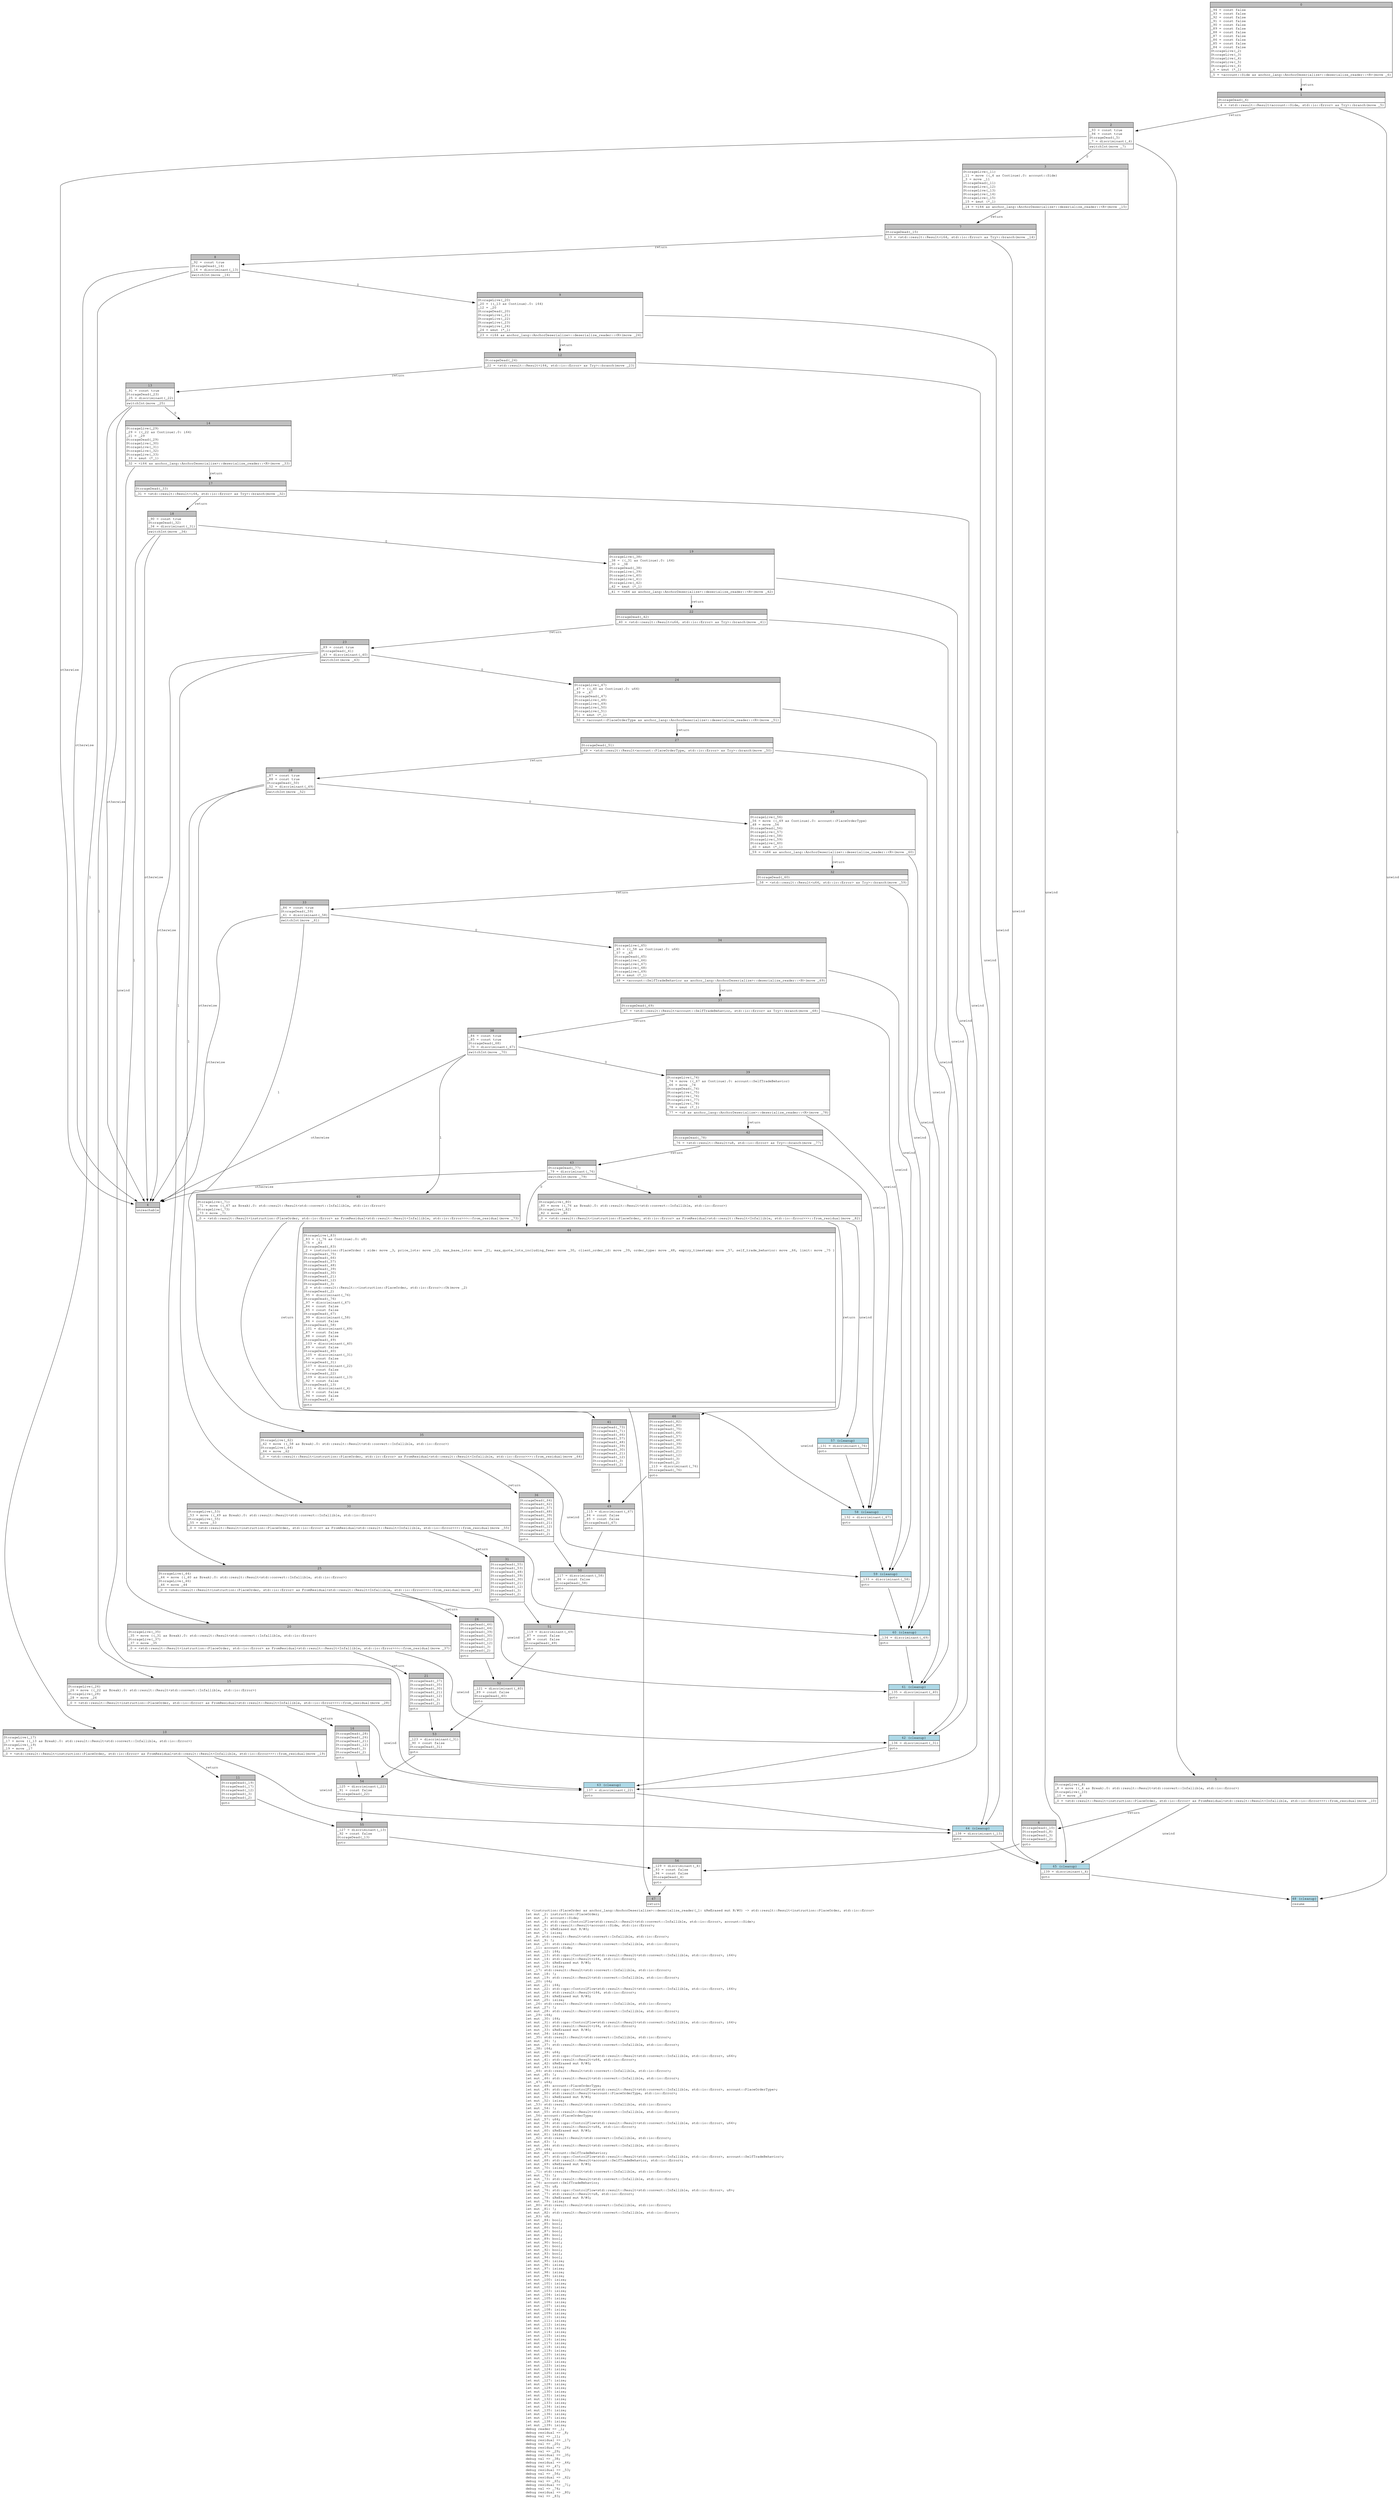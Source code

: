 digraph Mir_0_1311 {
    graph [fontname="Courier, monospace"];
    node [fontname="Courier, monospace"];
    edge [fontname="Courier, monospace"];
    label=<fn &lt;instruction::PlaceOrder as anchor_lang::AnchorDeserialize&gt;::deserialize_reader(_1: &amp;ReErased mut R/#0) -&gt; std::result::Result&lt;instruction::PlaceOrder, std::io::Error&gt;<br align="left"/>let mut _2: instruction::PlaceOrder;<br align="left"/>let mut _3: account::Side;<br align="left"/>let mut _4: std::ops::ControlFlow&lt;std::result::Result&lt;std::convert::Infallible, std::io::Error&gt;, account::Side&gt;;<br align="left"/>let mut _5: std::result::Result&lt;account::Side, std::io::Error&gt;;<br align="left"/>let mut _6: &amp;ReErased mut R/#0;<br align="left"/>let mut _7: isize;<br align="left"/>let _8: std::result::Result&lt;std::convert::Infallible, std::io::Error&gt;;<br align="left"/>let mut _9: !;<br align="left"/>let mut _10: std::result::Result&lt;std::convert::Infallible, std::io::Error&gt;;<br align="left"/>let _11: account::Side;<br align="left"/>let mut _12: i64;<br align="left"/>let mut _13: std::ops::ControlFlow&lt;std::result::Result&lt;std::convert::Infallible, std::io::Error&gt;, i64&gt;;<br align="left"/>let mut _14: std::result::Result&lt;i64, std::io::Error&gt;;<br align="left"/>let mut _15: &amp;ReErased mut R/#0;<br align="left"/>let mut _16: isize;<br align="left"/>let _17: std::result::Result&lt;std::convert::Infallible, std::io::Error&gt;;<br align="left"/>let mut _18: !;<br align="left"/>let mut _19: std::result::Result&lt;std::convert::Infallible, std::io::Error&gt;;<br align="left"/>let _20: i64;<br align="left"/>let mut _21: i64;<br align="left"/>let mut _22: std::ops::ControlFlow&lt;std::result::Result&lt;std::convert::Infallible, std::io::Error&gt;, i64&gt;;<br align="left"/>let mut _23: std::result::Result&lt;i64, std::io::Error&gt;;<br align="left"/>let mut _24: &amp;ReErased mut R/#0;<br align="left"/>let mut _25: isize;<br align="left"/>let _26: std::result::Result&lt;std::convert::Infallible, std::io::Error&gt;;<br align="left"/>let mut _27: !;<br align="left"/>let mut _28: std::result::Result&lt;std::convert::Infallible, std::io::Error&gt;;<br align="left"/>let _29: i64;<br align="left"/>let mut _30: i64;<br align="left"/>let mut _31: std::ops::ControlFlow&lt;std::result::Result&lt;std::convert::Infallible, std::io::Error&gt;, i64&gt;;<br align="left"/>let mut _32: std::result::Result&lt;i64, std::io::Error&gt;;<br align="left"/>let mut _33: &amp;ReErased mut R/#0;<br align="left"/>let mut _34: isize;<br align="left"/>let _35: std::result::Result&lt;std::convert::Infallible, std::io::Error&gt;;<br align="left"/>let mut _36: !;<br align="left"/>let mut _37: std::result::Result&lt;std::convert::Infallible, std::io::Error&gt;;<br align="left"/>let _38: i64;<br align="left"/>let mut _39: u64;<br align="left"/>let mut _40: std::ops::ControlFlow&lt;std::result::Result&lt;std::convert::Infallible, std::io::Error&gt;, u64&gt;;<br align="left"/>let mut _41: std::result::Result&lt;u64, std::io::Error&gt;;<br align="left"/>let mut _42: &amp;ReErased mut R/#0;<br align="left"/>let mut _43: isize;<br align="left"/>let _44: std::result::Result&lt;std::convert::Infallible, std::io::Error&gt;;<br align="left"/>let mut _45: !;<br align="left"/>let mut _46: std::result::Result&lt;std::convert::Infallible, std::io::Error&gt;;<br align="left"/>let _47: u64;<br align="left"/>let mut _48: account::PlaceOrderType;<br align="left"/>let mut _49: std::ops::ControlFlow&lt;std::result::Result&lt;std::convert::Infallible, std::io::Error&gt;, account::PlaceOrderType&gt;;<br align="left"/>let mut _50: std::result::Result&lt;account::PlaceOrderType, std::io::Error&gt;;<br align="left"/>let mut _51: &amp;ReErased mut R/#0;<br align="left"/>let mut _52: isize;<br align="left"/>let _53: std::result::Result&lt;std::convert::Infallible, std::io::Error&gt;;<br align="left"/>let mut _54: !;<br align="left"/>let mut _55: std::result::Result&lt;std::convert::Infallible, std::io::Error&gt;;<br align="left"/>let _56: account::PlaceOrderType;<br align="left"/>let mut _57: u64;<br align="left"/>let mut _58: std::ops::ControlFlow&lt;std::result::Result&lt;std::convert::Infallible, std::io::Error&gt;, u64&gt;;<br align="left"/>let mut _59: std::result::Result&lt;u64, std::io::Error&gt;;<br align="left"/>let mut _60: &amp;ReErased mut R/#0;<br align="left"/>let mut _61: isize;<br align="left"/>let _62: std::result::Result&lt;std::convert::Infallible, std::io::Error&gt;;<br align="left"/>let mut _63: !;<br align="left"/>let mut _64: std::result::Result&lt;std::convert::Infallible, std::io::Error&gt;;<br align="left"/>let _65: u64;<br align="left"/>let mut _66: account::SelfTradeBehavior;<br align="left"/>let mut _67: std::ops::ControlFlow&lt;std::result::Result&lt;std::convert::Infallible, std::io::Error&gt;, account::SelfTradeBehavior&gt;;<br align="left"/>let mut _68: std::result::Result&lt;account::SelfTradeBehavior, std::io::Error&gt;;<br align="left"/>let mut _69: &amp;ReErased mut R/#0;<br align="left"/>let mut _70: isize;<br align="left"/>let _71: std::result::Result&lt;std::convert::Infallible, std::io::Error&gt;;<br align="left"/>let mut _72: !;<br align="left"/>let mut _73: std::result::Result&lt;std::convert::Infallible, std::io::Error&gt;;<br align="left"/>let _74: account::SelfTradeBehavior;<br align="left"/>let mut _75: u8;<br align="left"/>let mut _76: std::ops::ControlFlow&lt;std::result::Result&lt;std::convert::Infallible, std::io::Error&gt;, u8&gt;;<br align="left"/>let mut _77: std::result::Result&lt;u8, std::io::Error&gt;;<br align="left"/>let mut _78: &amp;ReErased mut R/#0;<br align="left"/>let mut _79: isize;<br align="left"/>let _80: std::result::Result&lt;std::convert::Infallible, std::io::Error&gt;;<br align="left"/>let mut _81: !;<br align="left"/>let mut _82: std::result::Result&lt;std::convert::Infallible, std::io::Error&gt;;<br align="left"/>let _83: u8;<br align="left"/>let mut _84: bool;<br align="left"/>let mut _85: bool;<br align="left"/>let mut _86: bool;<br align="left"/>let mut _87: bool;<br align="left"/>let mut _88: bool;<br align="left"/>let mut _89: bool;<br align="left"/>let mut _90: bool;<br align="left"/>let mut _91: bool;<br align="left"/>let mut _92: bool;<br align="left"/>let mut _93: bool;<br align="left"/>let mut _94: bool;<br align="left"/>let mut _95: isize;<br align="left"/>let mut _96: isize;<br align="left"/>let mut _97: isize;<br align="left"/>let mut _98: isize;<br align="left"/>let mut _99: isize;<br align="left"/>let mut _100: isize;<br align="left"/>let mut _101: isize;<br align="left"/>let mut _102: isize;<br align="left"/>let mut _103: isize;<br align="left"/>let mut _104: isize;<br align="left"/>let mut _105: isize;<br align="left"/>let mut _106: isize;<br align="left"/>let mut _107: isize;<br align="left"/>let mut _108: isize;<br align="left"/>let mut _109: isize;<br align="left"/>let mut _110: isize;<br align="left"/>let mut _111: isize;<br align="left"/>let mut _112: isize;<br align="left"/>let mut _113: isize;<br align="left"/>let mut _114: isize;<br align="left"/>let mut _115: isize;<br align="left"/>let mut _116: isize;<br align="left"/>let mut _117: isize;<br align="left"/>let mut _118: isize;<br align="left"/>let mut _119: isize;<br align="left"/>let mut _120: isize;<br align="left"/>let mut _121: isize;<br align="left"/>let mut _122: isize;<br align="left"/>let mut _123: isize;<br align="left"/>let mut _124: isize;<br align="left"/>let mut _125: isize;<br align="left"/>let mut _126: isize;<br align="left"/>let mut _127: isize;<br align="left"/>let mut _128: isize;<br align="left"/>let mut _129: isize;<br align="left"/>let mut _130: isize;<br align="left"/>let mut _131: isize;<br align="left"/>let mut _132: isize;<br align="left"/>let mut _133: isize;<br align="left"/>let mut _134: isize;<br align="left"/>let mut _135: isize;<br align="left"/>let mut _136: isize;<br align="left"/>let mut _137: isize;<br align="left"/>let mut _138: isize;<br align="left"/>let mut _139: isize;<br align="left"/>debug reader =&gt; _1;<br align="left"/>debug residual =&gt; _8;<br align="left"/>debug val =&gt; _11;<br align="left"/>debug residual =&gt; _17;<br align="left"/>debug val =&gt; _20;<br align="left"/>debug residual =&gt; _26;<br align="left"/>debug val =&gt; _29;<br align="left"/>debug residual =&gt; _35;<br align="left"/>debug val =&gt; _38;<br align="left"/>debug residual =&gt; _44;<br align="left"/>debug val =&gt; _47;<br align="left"/>debug residual =&gt; _53;<br align="left"/>debug val =&gt; _56;<br align="left"/>debug residual =&gt; _62;<br align="left"/>debug val =&gt; _65;<br align="left"/>debug residual =&gt; _71;<br align="left"/>debug val =&gt; _74;<br align="left"/>debug residual =&gt; _80;<br align="left"/>debug val =&gt; _83;<br align="left"/>>;
    bb0__0_1311 [shape="none", label=<<table border="0" cellborder="1" cellspacing="0"><tr><td bgcolor="gray" align="center" colspan="1">0</td></tr><tr><td align="left" balign="left">_94 = const false<br/>_93 = const false<br/>_92 = const false<br/>_91 = const false<br/>_90 = const false<br/>_89 = const false<br/>_88 = const false<br/>_87 = const false<br/>_86 = const false<br/>_85 = const false<br/>_84 = const false<br/>StorageLive(_2)<br/>StorageLive(_3)<br/>StorageLive(_4)<br/>StorageLive(_5)<br/>StorageLive(_6)<br/>_6 = &amp;mut (*_1)<br/></td></tr><tr><td align="left">_5 = &lt;account::Side as anchor_lang::AnchorDeserialize&gt;::deserialize_reader::&lt;R&gt;(move _6)</td></tr></table>>];
    bb1__0_1311 [shape="none", label=<<table border="0" cellborder="1" cellspacing="0"><tr><td bgcolor="gray" align="center" colspan="1">1</td></tr><tr><td align="left" balign="left">StorageDead(_6)<br/></td></tr><tr><td align="left">_4 = &lt;std::result::Result&lt;account::Side, std::io::Error&gt; as Try&gt;::branch(move _5)</td></tr></table>>];
    bb2__0_1311 [shape="none", label=<<table border="0" cellborder="1" cellspacing="0"><tr><td bgcolor="gray" align="center" colspan="1">2</td></tr><tr><td align="left" balign="left">_93 = const true<br/>_94 = const true<br/>StorageDead(_5)<br/>_7 = discriminant(_4)<br/></td></tr><tr><td align="left">switchInt(move _7)</td></tr></table>>];
    bb3__0_1311 [shape="none", label=<<table border="0" cellborder="1" cellspacing="0"><tr><td bgcolor="gray" align="center" colspan="1">3</td></tr><tr><td align="left" balign="left">StorageLive(_11)<br/>_11 = move ((_4 as Continue).0: account::Side)<br/>_3 = move _11<br/>StorageDead(_11)<br/>StorageLive(_12)<br/>StorageLive(_13)<br/>StorageLive(_14)<br/>StorageLive(_15)<br/>_15 = &amp;mut (*_1)<br/></td></tr><tr><td align="left">_14 = &lt;i64 as anchor_lang::AnchorDeserialize&gt;::deserialize_reader::&lt;R&gt;(move _15)</td></tr></table>>];
    bb4__0_1311 [shape="none", label=<<table border="0" cellborder="1" cellspacing="0"><tr><td bgcolor="gray" align="center" colspan="1">4</td></tr><tr><td align="left">unreachable</td></tr></table>>];
    bb5__0_1311 [shape="none", label=<<table border="0" cellborder="1" cellspacing="0"><tr><td bgcolor="gray" align="center" colspan="1">5</td></tr><tr><td align="left" balign="left">StorageLive(_8)<br/>_8 = move ((_4 as Break).0: std::result::Result&lt;std::convert::Infallible, std::io::Error&gt;)<br/>StorageLive(_10)<br/>_10 = move _8<br/></td></tr><tr><td align="left">_0 = &lt;std::result::Result&lt;instruction::PlaceOrder, std::io::Error&gt; as FromResidual&lt;std::result::Result&lt;Infallible, std::io::Error&gt;&gt;&gt;::from_residual(move _10)</td></tr></table>>];
    bb6__0_1311 [shape="none", label=<<table border="0" cellborder="1" cellspacing="0"><tr><td bgcolor="gray" align="center" colspan="1">6</td></tr><tr><td align="left" balign="left">StorageDead(_10)<br/>StorageDead(_8)<br/>StorageDead(_3)<br/>StorageDead(_2)<br/></td></tr><tr><td align="left">goto</td></tr></table>>];
    bb7__0_1311 [shape="none", label=<<table border="0" cellborder="1" cellspacing="0"><tr><td bgcolor="gray" align="center" colspan="1">7</td></tr><tr><td align="left" balign="left">StorageDead(_15)<br/></td></tr><tr><td align="left">_13 = &lt;std::result::Result&lt;i64, std::io::Error&gt; as Try&gt;::branch(move _14)</td></tr></table>>];
    bb8__0_1311 [shape="none", label=<<table border="0" cellborder="1" cellspacing="0"><tr><td bgcolor="gray" align="center" colspan="1">8</td></tr><tr><td align="left" balign="left">_92 = const true<br/>StorageDead(_14)<br/>_16 = discriminant(_13)<br/></td></tr><tr><td align="left">switchInt(move _16)</td></tr></table>>];
    bb9__0_1311 [shape="none", label=<<table border="0" cellborder="1" cellspacing="0"><tr><td bgcolor="gray" align="center" colspan="1">9</td></tr><tr><td align="left" balign="left">StorageLive(_20)<br/>_20 = ((_13 as Continue).0: i64)<br/>_12 = _20<br/>StorageDead(_20)<br/>StorageLive(_21)<br/>StorageLive(_22)<br/>StorageLive(_23)<br/>StorageLive(_24)<br/>_24 = &amp;mut (*_1)<br/></td></tr><tr><td align="left">_23 = &lt;i64 as anchor_lang::AnchorDeserialize&gt;::deserialize_reader::&lt;R&gt;(move _24)</td></tr></table>>];
    bb10__0_1311 [shape="none", label=<<table border="0" cellborder="1" cellspacing="0"><tr><td bgcolor="gray" align="center" colspan="1">10</td></tr><tr><td align="left" balign="left">StorageLive(_17)<br/>_17 = move ((_13 as Break).0: std::result::Result&lt;std::convert::Infallible, std::io::Error&gt;)<br/>StorageLive(_19)<br/>_19 = move _17<br/></td></tr><tr><td align="left">_0 = &lt;std::result::Result&lt;instruction::PlaceOrder, std::io::Error&gt; as FromResidual&lt;std::result::Result&lt;Infallible, std::io::Error&gt;&gt;&gt;::from_residual(move _19)</td></tr></table>>];
    bb11__0_1311 [shape="none", label=<<table border="0" cellborder="1" cellspacing="0"><tr><td bgcolor="gray" align="center" colspan="1">11</td></tr><tr><td align="left" balign="left">StorageDead(_19)<br/>StorageDead(_17)<br/>StorageDead(_12)<br/>StorageDead(_3)<br/>StorageDead(_2)<br/></td></tr><tr><td align="left">goto</td></tr></table>>];
    bb12__0_1311 [shape="none", label=<<table border="0" cellborder="1" cellspacing="0"><tr><td bgcolor="gray" align="center" colspan="1">12</td></tr><tr><td align="left" balign="left">StorageDead(_24)<br/></td></tr><tr><td align="left">_22 = &lt;std::result::Result&lt;i64, std::io::Error&gt; as Try&gt;::branch(move _23)</td></tr></table>>];
    bb13__0_1311 [shape="none", label=<<table border="0" cellborder="1" cellspacing="0"><tr><td bgcolor="gray" align="center" colspan="1">13</td></tr><tr><td align="left" balign="left">_91 = const true<br/>StorageDead(_23)<br/>_25 = discriminant(_22)<br/></td></tr><tr><td align="left">switchInt(move _25)</td></tr></table>>];
    bb14__0_1311 [shape="none", label=<<table border="0" cellborder="1" cellspacing="0"><tr><td bgcolor="gray" align="center" colspan="1">14</td></tr><tr><td align="left" balign="left">StorageLive(_29)<br/>_29 = ((_22 as Continue).0: i64)<br/>_21 = _29<br/>StorageDead(_29)<br/>StorageLive(_30)<br/>StorageLive(_31)<br/>StorageLive(_32)<br/>StorageLive(_33)<br/>_33 = &amp;mut (*_1)<br/></td></tr><tr><td align="left">_32 = &lt;i64 as anchor_lang::AnchorDeserialize&gt;::deserialize_reader::&lt;R&gt;(move _33)</td></tr></table>>];
    bb15__0_1311 [shape="none", label=<<table border="0" cellborder="1" cellspacing="0"><tr><td bgcolor="gray" align="center" colspan="1">15</td></tr><tr><td align="left" balign="left">StorageLive(_26)<br/>_26 = move ((_22 as Break).0: std::result::Result&lt;std::convert::Infallible, std::io::Error&gt;)<br/>StorageLive(_28)<br/>_28 = move _26<br/></td></tr><tr><td align="left">_0 = &lt;std::result::Result&lt;instruction::PlaceOrder, std::io::Error&gt; as FromResidual&lt;std::result::Result&lt;Infallible, std::io::Error&gt;&gt;&gt;::from_residual(move _28)</td></tr></table>>];
    bb16__0_1311 [shape="none", label=<<table border="0" cellborder="1" cellspacing="0"><tr><td bgcolor="gray" align="center" colspan="1">16</td></tr><tr><td align="left" balign="left">StorageDead(_28)<br/>StorageDead(_26)<br/>StorageDead(_21)<br/>StorageDead(_12)<br/>StorageDead(_3)<br/>StorageDead(_2)<br/></td></tr><tr><td align="left">goto</td></tr></table>>];
    bb17__0_1311 [shape="none", label=<<table border="0" cellborder="1" cellspacing="0"><tr><td bgcolor="gray" align="center" colspan="1">17</td></tr><tr><td align="left" balign="left">StorageDead(_33)<br/></td></tr><tr><td align="left">_31 = &lt;std::result::Result&lt;i64, std::io::Error&gt; as Try&gt;::branch(move _32)</td></tr></table>>];
    bb18__0_1311 [shape="none", label=<<table border="0" cellborder="1" cellspacing="0"><tr><td bgcolor="gray" align="center" colspan="1">18</td></tr><tr><td align="left" balign="left">_90 = const true<br/>StorageDead(_32)<br/>_34 = discriminant(_31)<br/></td></tr><tr><td align="left">switchInt(move _34)</td></tr></table>>];
    bb19__0_1311 [shape="none", label=<<table border="0" cellborder="1" cellspacing="0"><tr><td bgcolor="gray" align="center" colspan="1">19</td></tr><tr><td align="left" balign="left">StorageLive(_38)<br/>_38 = ((_31 as Continue).0: i64)<br/>_30 = _38<br/>StorageDead(_38)<br/>StorageLive(_39)<br/>StorageLive(_40)<br/>StorageLive(_41)<br/>StorageLive(_42)<br/>_42 = &amp;mut (*_1)<br/></td></tr><tr><td align="left">_41 = &lt;u64 as anchor_lang::AnchorDeserialize&gt;::deserialize_reader::&lt;R&gt;(move _42)</td></tr></table>>];
    bb20__0_1311 [shape="none", label=<<table border="0" cellborder="1" cellspacing="0"><tr><td bgcolor="gray" align="center" colspan="1">20</td></tr><tr><td align="left" balign="left">StorageLive(_35)<br/>_35 = move ((_31 as Break).0: std::result::Result&lt;std::convert::Infallible, std::io::Error&gt;)<br/>StorageLive(_37)<br/>_37 = move _35<br/></td></tr><tr><td align="left">_0 = &lt;std::result::Result&lt;instruction::PlaceOrder, std::io::Error&gt; as FromResidual&lt;std::result::Result&lt;Infallible, std::io::Error&gt;&gt;&gt;::from_residual(move _37)</td></tr></table>>];
    bb21__0_1311 [shape="none", label=<<table border="0" cellborder="1" cellspacing="0"><tr><td bgcolor="gray" align="center" colspan="1">21</td></tr><tr><td align="left" balign="left">StorageDead(_37)<br/>StorageDead(_35)<br/>StorageDead(_30)<br/>StorageDead(_21)<br/>StorageDead(_12)<br/>StorageDead(_3)<br/>StorageDead(_2)<br/></td></tr><tr><td align="left">goto</td></tr></table>>];
    bb22__0_1311 [shape="none", label=<<table border="0" cellborder="1" cellspacing="0"><tr><td bgcolor="gray" align="center" colspan="1">22</td></tr><tr><td align="left" balign="left">StorageDead(_42)<br/></td></tr><tr><td align="left">_40 = &lt;std::result::Result&lt;u64, std::io::Error&gt; as Try&gt;::branch(move _41)</td></tr></table>>];
    bb23__0_1311 [shape="none", label=<<table border="0" cellborder="1" cellspacing="0"><tr><td bgcolor="gray" align="center" colspan="1">23</td></tr><tr><td align="left" balign="left">_89 = const true<br/>StorageDead(_41)<br/>_43 = discriminant(_40)<br/></td></tr><tr><td align="left">switchInt(move _43)</td></tr></table>>];
    bb24__0_1311 [shape="none", label=<<table border="0" cellborder="1" cellspacing="0"><tr><td bgcolor="gray" align="center" colspan="1">24</td></tr><tr><td align="left" balign="left">StorageLive(_47)<br/>_47 = ((_40 as Continue).0: u64)<br/>_39 = _47<br/>StorageDead(_47)<br/>StorageLive(_48)<br/>StorageLive(_49)<br/>StorageLive(_50)<br/>StorageLive(_51)<br/>_51 = &amp;mut (*_1)<br/></td></tr><tr><td align="left">_50 = &lt;account::PlaceOrderType as anchor_lang::AnchorDeserialize&gt;::deserialize_reader::&lt;R&gt;(move _51)</td></tr></table>>];
    bb25__0_1311 [shape="none", label=<<table border="0" cellborder="1" cellspacing="0"><tr><td bgcolor="gray" align="center" colspan="1">25</td></tr><tr><td align="left" balign="left">StorageLive(_44)<br/>_44 = move ((_40 as Break).0: std::result::Result&lt;std::convert::Infallible, std::io::Error&gt;)<br/>StorageLive(_46)<br/>_46 = move _44<br/></td></tr><tr><td align="left">_0 = &lt;std::result::Result&lt;instruction::PlaceOrder, std::io::Error&gt; as FromResidual&lt;std::result::Result&lt;Infallible, std::io::Error&gt;&gt;&gt;::from_residual(move _46)</td></tr></table>>];
    bb26__0_1311 [shape="none", label=<<table border="0" cellborder="1" cellspacing="0"><tr><td bgcolor="gray" align="center" colspan="1">26</td></tr><tr><td align="left" balign="left">StorageDead(_46)<br/>StorageDead(_44)<br/>StorageDead(_39)<br/>StorageDead(_30)<br/>StorageDead(_21)<br/>StorageDead(_12)<br/>StorageDead(_3)<br/>StorageDead(_2)<br/></td></tr><tr><td align="left">goto</td></tr></table>>];
    bb27__0_1311 [shape="none", label=<<table border="0" cellborder="1" cellspacing="0"><tr><td bgcolor="gray" align="center" colspan="1">27</td></tr><tr><td align="left" balign="left">StorageDead(_51)<br/></td></tr><tr><td align="left">_49 = &lt;std::result::Result&lt;account::PlaceOrderType, std::io::Error&gt; as Try&gt;::branch(move _50)</td></tr></table>>];
    bb28__0_1311 [shape="none", label=<<table border="0" cellborder="1" cellspacing="0"><tr><td bgcolor="gray" align="center" colspan="1">28</td></tr><tr><td align="left" balign="left">_87 = const true<br/>_88 = const true<br/>StorageDead(_50)<br/>_52 = discriminant(_49)<br/></td></tr><tr><td align="left">switchInt(move _52)</td></tr></table>>];
    bb29__0_1311 [shape="none", label=<<table border="0" cellborder="1" cellspacing="0"><tr><td bgcolor="gray" align="center" colspan="1">29</td></tr><tr><td align="left" balign="left">StorageLive(_56)<br/>_56 = move ((_49 as Continue).0: account::PlaceOrderType)<br/>_48 = move _56<br/>StorageDead(_56)<br/>StorageLive(_57)<br/>StorageLive(_58)<br/>StorageLive(_59)<br/>StorageLive(_60)<br/>_60 = &amp;mut (*_1)<br/></td></tr><tr><td align="left">_59 = &lt;u64 as anchor_lang::AnchorDeserialize&gt;::deserialize_reader::&lt;R&gt;(move _60)</td></tr></table>>];
    bb30__0_1311 [shape="none", label=<<table border="0" cellborder="1" cellspacing="0"><tr><td bgcolor="gray" align="center" colspan="1">30</td></tr><tr><td align="left" balign="left">StorageLive(_53)<br/>_53 = move ((_49 as Break).0: std::result::Result&lt;std::convert::Infallible, std::io::Error&gt;)<br/>StorageLive(_55)<br/>_55 = move _53<br/></td></tr><tr><td align="left">_0 = &lt;std::result::Result&lt;instruction::PlaceOrder, std::io::Error&gt; as FromResidual&lt;std::result::Result&lt;Infallible, std::io::Error&gt;&gt;&gt;::from_residual(move _55)</td></tr></table>>];
    bb31__0_1311 [shape="none", label=<<table border="0" cellborder="1" cellspacing="0"><tr><td bgcolor="gray" align="center" colspan="1">31</td></tr><tr><td align="left" balign="left">StorageDead(_55)<br/>StorageDead(_53)<br/>StorageDead(_48)<br/>StorageDead(_39)<br/>StorageDead(_30)<br/>StorageDead(_21)<br/>StorageDead(_12)<br/>StorageDead(_3)<br/>StorageDead(_2)<br/></td></tr><tr><td align="left">goto</td></tr></table>>];
    bb32__0_1311 [shape="none", label=<<table border="0" cellborder="1" cellspacing="0"><tr><td bgcolor="gray" align="center" colspan="1">32</td></tr><tr><td align="left" balign="left">StorageDead(_60)<br/></td></tr><tr><td align="left">_58 = &lt;std::result::Result&lt;u64, std::io::Error&gt; as Try&gt;::branch(move _59)</td></tr></table>>];
    bb33__0_1311 [shape="none", label=<<table border="0" cellborder="1" cellspacing="0"><tr><td bgcolor="gray" align="center" colspan="1">33</td></tr><tr><td align="left" balign="left">_86 = const true<br/>StorageDead(_59)<br/>_61 = discriminant(_58)<br/></td></tr><tr><td align="left">switchInt(move _61)</td></tr></table>>];
    bb34__0_1311 [shape="none", label=<<table border="0" cellborder="1" cellspacing="0"><tr><td bgcolor="gray" align="center" colspan="1">34</td></tr><tr><td align="left" balign="left">StorageLive(_65)<br/>_65 = ((_58 as Continue).0: u64)<br/>_57 = _65<br/>StorageDead(_65)<br/>StorageLive(_66)<br/>StorageLive(_67)<br/>StorageLive(_68)<br/>StorageLive(_69)<br/>_69 = &amp;mut (*_1)<br/></td></tr><tr><td align="left">_68 = &lt;account::SelfTradeBehavior as anchor_lang::AnchorDeserialize&gt;::deserialize_reader::&lt;R&gt;(move _69)</td></tr></table>>];
    bb35__0_1311 [shape="none", label=<<table border="0" cellborder="1" cellspacing="0"><tr><td bgcolor="gray" align="center" colspan="1">35</td></tr><tr><td align="left" balign="left">StorageLive(_62)<br/>_62 = move ((_58 as Break).0: std::result::Result&lt;std::convert::Infallible, std::io::Error&gt;)<br/>StorageLive(_64)<br/>_64 = move _62<br/></td></tr><tr><td align="left">_0 = &lt;std::result::Result&lt;instruction::PlaceOrder, std::io::Error&gt; as FromResidual&lt;std::result::Result&lt;Infallible, std::io::Error&gt;&gt;&gt;::from_residual(move _64)</td></tr></table>>];
    bb36__0_1311 [shape="none", label=<<table border="0" cellborder="1" cellspacing="0"><tr><td bgcolor="gray" align="center" colspan="1">36</td></tr><tr><td align="left" balign="left">StorageDead(_64)<br/>StorageDead(_62)<br/>StorageDead(_57)<br/>StorageDead(_48)<br/>StorageDead(_39)<br/>StorageDead(_30)<br/>StorageDead(_21)<br/>StorageDead(_12)<br/>StorageDead(_3)<br/>StorageDead(_2)<br/></td></tr><tr><td align="left">goto</td></tr></table>>];
    bb37__0_1311 [shape="none", label=<<table border="0" cellborder="1" cellspacing="0"><tr><td bgcolor="gray" align="center" colspan="1">37</td></tr><tr><td align="left" balign="left">StorageDead(_69)<br/></td></tr><tr><td align="left">_67 = &lt;std::result::Result&lt;account::SelfTradeBehavior, std::io::Error&gt; as Try&gt;::branch(move _68)</td></tr></table>>];
    bb38__0_1311 [shape="none", label=<<table border="0" cellborder="1" cellspacing="0"><tr><td bgcolor="gray" align="center" colspan="1">38</td></tr><tr><td align="left" balign="left">_84 = const true<br/>_85 = const true<br/>StorageDead(_68)<br/>_70 = discriminant(_67)<br/></td></tr><tr><td align="left">switchInt(move _70)</td></tr></table>>];
    bb39__0_1311 [shape="none", label=<<table border="0" cellborder="1" cellspacing="0"><tr><td bgcolor="gray" align="center" colspan="1">39</td></tr><tr><td align="left" balign="left">StorageLive(_74)<br/>_74 = move ((_67 as Continue).0: account::SelfTradeBehavior)<br/>_66 = move _74<br/>StorageDead(_74)<br/>StorageLive(_75)<br/>StorageLive(_76)<br/>StorageLive(_77)<br/>StorageLive(_78)<br/>_78 = &amp;mut (*_1)<br/></td></tr><tr><td align="left">_77 = &lt;u8 as anchor_lang::AnchorDeserialize&gt;::deserialize_reader::&lt;R&gt;(move _78)</td></tr></table>>];
    bb40__0_1311 [shape="none", label=<<table border="0" cellborder="1" cellspacing="0"><tr><td bgcolor="gray" align="center" colspan="1">40</td></tr><tr><td align="left" balign="left">StorageLive(_71)<br/>_71 = move ((_67 as Break).0: std::result::Result&lt;std::convert::Infallible, std::io::Error&gt;)<br/>StorageLive(_73)<br/>_73 = move _71<br/></td></tr><tr><td align="left">_0 = &lt;std::result::Result&lt;instruction::PlaceOrder, std::io::Error&gt; as FromResidual&lt;std::result::Result&lt;Infallible, std::io::Error&gt;&gt;&gt;::from_residual(move _73)</td></tr></table>>];
    bb41__0_1311 [shape="none", label=<<table border="0" cellborder="1" cellspacing="0"><tr><td bgcolor="gray" align="center" colspan="1">41</td></tr><tr><td align="left" balign="left">StorageDead(_73)<br/>StorageDead(_71)<br/>StorageDead(_66)<br/>StorageDead(_57)<br/>StorageDead(_48)<br/>StorageDead(_39)<br/>StorageDead(_30)<br/>StorageDead(_21)<br/>StorageDead(_12)<br/>StorageDead(_3)<br/>StorageDead(_2)<br/></td></tr><tr><td align="left">goto</td></tr></table>>];
    bb42__0_1311 [shape="none", label=<<table border="0" cellborder="1" cellspacing="0"><tr><td bgcolor="gray" align="center" colspan="1">42</td></tr><tr><td align="left" balign="left">StorageDead(_78)<br/></td></tr><tr><td align="left">_76 = &lt;std::result::Result&lt;u8, std::io::Error&gt; as Try&gt;::branch(move _77)</td></tr></table>>];
    bb43__0_1311 [shape="none", label=<<table border="0" cellborder="1" cellspacing="0"><tr><td bgcolor="gray" align="center" colspan="1">43</td></tr><tr><td align="left" balign="left">StorageDead(_77)<br/>_79 = discriminant(_76)<br/></td></tr><tr><td align="left">switchInt(move _79)</td></tr></table>>];
    bb44__0_1311 [shape="none", label=<<table border="0" cellborder="1" cellspacing="0"><tr><td bgcolor="gray" align="center" colspan="1">44</td></tr><tr><td align="left" balign="left">StorageLive(_83)<br/>_83 = ((_76 as Continue).0: u8)<br/>_75 = _83<br/>StorageDead(_83)<br/>_2 = instruction::PlaceOrder { side: move _3, price_lots: move _12, max_base_lots: move _21, max_quote_lots_including_fees: move _30, client_order_id: move _39, order_type: move _48, expiry_timestamp: move _57, self_trade_behavior: move _66, limit: move _75 }<br/>StorageDead(_75)<br/>StorageDead(_66)<br/>StorageDead(_57)<br/>StorageDead(_48)<br/>StorageDead(_39)<br/>StorageDead(_30)<br/>StorageDead(_21)<br/>StorageDead(_12)<br/>StorageDead(_3)<br/>_0 = std::result::Result::&lt;instruction::PlaceOrder, std::io::Error&gt;::Ok(move _2)<br/>StorageDead(_2)<br/>_95 = discriminant(_76)<br/>StorageDead(_76)<br/>_97 = discriminant(_67)<br/>_84 = const false<br/>_85 = const false<br/>StorageDead(_67)<br/>_99 = discriminant(_58)<br/>_86 = const false<br/>StorageDead(_58)<br/>_101 = discriminant(_49)<br/>_87 = const false<br/>_88 = const false<br/>StorageDead(_49)<br/>_103 = discriminant(_40)<br/>_89 = const false<br/>StorageDead(_40)<br/>_105 = discriminant(_31)<br/>_90 = const false<br/>StorageDead(_31)<br/>_107 = discriminant(_22)<br/>_91 = const false<br/>StorageDead(_22)<br/>_109 = discriminant(_13)<br/>_92 = const false<br/>StorageDead(_13)<br/>_111 = discriminant(_4)<br/>_93 = const false<br/>_94 = const false<br/>StorageDead(_4)<br/></td></tr><tr><td align="left">goto</td></tr></table>>];
    bb45__0_1311 [shape="none", label=<<table border="0" cellborder="1" cellspacing="0"><tr><td bgcolor="gray" align="center" colspan="1">45</td></tr><tr><td align="left" balign="left">StorageLive(_80)<br/>_80 = move ((_76 as Break).0: std::result::Result&lt;std::convert::Infallible, std::io::Error&gt;)<br/>StorageLive(_82)<br/>_82 = move _80<br/></td></tr><tr><td align="left">_0 = &lt;std::result::Result&lt;instruction::PlaceOrder, std::io::Error&gt; as FromResidual&lt;std::result::Result&lt;Infallible, std::io::Error&gt;&gt;&gt;::from_residual(move _82)</td></tr></table>>];
    bb46__0_1311 [shape="none", label=<<table border="0" cellborder="1" cellspacing="0"><tr><td bgcolor="gray" align="center" colspan="1">46</td></tr><tr><td align="left" balign="left">StorageDead(_82)<br/>StorageDead(_80)<br/>StorageDead(_75)<br/>StorageDead(_66)<br/>StorageDead(_57)<br/>StorageDead(_48)<br/>StorageDead(_39)<br/>StorageDead(_30)<br/>StorageDead(_21)<br/>StorageDead(_12)<br/>StorageDead(_3)<br/>StorageDead(_2)<br/>_113 = discriminant(_76)<br/>StorageDead(_76)<br/></td></tr><tr><td align="left">goto</td></tr></table>>];
    bb47__0_1311 [shape="none", label=<<table border="0" cellborder="1" cellspacing="0"><tr><td bgcolor="gray" align="center" colspan="1">47</td></tr><tr><td align="left">return</td></tr></table>>];
    bb48__0_1311 [shape="none", label=<<table border="0" cellborder="1" cellspacing="0"><tr><td bgcolor="lightblue" align="center" colspan="1">48 (cleanup)</td></tr><tr><td align="left">resume</td></tr></table>>];
    bb49__0_1311 [shape="none", label=<<table border="0" cellborder="1" cellspacing="0"><tr><td bgcolor="gray" align="center" colspan="1">49</td></tr><tr><td align="left" balign="left">_115 = discriminant(_67)<br/>_84 = const false<br/>_85 = const false<br/>StorageDead(_67)<br/></td></tr><tr><td align="left">goto</td></tr></table>>];
    bb50__0_1311 [shape="none", label=<<table border="0" cellborder="1" cellspacing="0"><tr><td bgcolor="gray" align="center" colspan="1">50</td></tr><tr><td align="left" balign="left">_117 = discriminant(_58)<br/>_86 = const false<br/>StorageDead(_58)<br/></td></tr><tr><td align="left">goto</td></tr></table>>];
    bb51__0_1311 [shape="none", label=<<table border="0" cellborder="1" cellspacing="0"><tr><td bgcolor="gray" align="center" colspan="1">51</td></tr><tr><td align="left" balign="left">_119 = discriminant(_49)<br/>_87 = const false<br/>_88 = const false<br/>StorageDead(_49)<br/></td></tr><tr><td align="left">goto</td></tr></table>>];
    bb52__0_1311 [shape="none", label=<<table border="0" cellborder="1" cellspacing="0"><tr><td bgcolor="gray" align="center" colspan="1">52</td></tr><tr><td align="left" balign="left">_121 = discriminant(_40)<br/>_89 = const false<br/>StorageDead(_40)<br/></td></tr><tr><td align="left">goto</td></tr></table>>];
    bb53__0_1311 [shape="none", label=<<table border="0" cellborder="1" cellspacing="0"><tr><td bgcolor="gray" align="center" colspan="1">53</td></tr><tr><td align="left" balign="left">_123 = discriminant(_31)<br/>_90 = const false<br/>StorageDead(_31)<br/></td></tr><tr><td align="left">goto</td></tr></table>>];
    bb54__0_1311 [shape="none", label=<<table border="0" cellborder="1" cellspacing="0"><tr><td bgcolor="gray" align="center" colspan="1">54</td></tr><tr><td align="left" balign="left">_125 = discriminant(_22)<br/>_91 = const false<br/>StorageDead(_22)<br/></td></tr><tr><td align="left">goto</td></tr></table>>];
    bb55__0_1311 [shape="none", label=<<table border="0" cellborder="1" cellspacing="0"><tr><td bgcolor="gray" align="center" colspan="1">55</td></tr><tr><td align="left" balign="left">_127 = discriminant(_13)<br/>_92 = const false<br/>StorageDead(_13)<br/></td></tr><tr><td align="left">goto</td></tr></table>>];
    bb56__0_1311 [shape="none", label=<<table border="0" cellborder="1" cellspacing="0"><tr><td bgcolor="gray" align="center" colspan="1">56</td></tr><tr><td align="left" balign="left">_129 = discriminant(_4)<br/>_93 = const false<br/>_94 = const false<br/>StorageDead(_4)<br/></td></tr><tr><td align="left">goto</td></tr></table>>];
    bb57__0_1311 [shape="none", label=<<table border="0" cellborder="1" cellspacing="0"><tr><td bgcolor="lightblue" align="center" colspan="1">57 (cleanup)</td></tr><tr><td align="left" balign="left">_131 = discriminant(_76)<br/></td></tr><tr><td align="left">goto</td></tr></table>>];
    bb58__0_1311 [shape="none", label=<<table border="0" cellborder="1" cellspacing="0"><tr><td bgcolor="lightblue" align="center" colspan="1">58 (cleanup)</td></tr><tr><td align="left" balign="left">_132 = discriminant(_67)<br/></td></tr><tr><td align="left">goto</td></tr></table>>];
    bb59__0_1311 [shape="none", label=<<table border="0" cellborder="1" cellspacing="0"><tr><td bgcolor="lightblue" align="center" colspan="1">59 (cleanup)</td></tr><tr><td align="left" balign="left">_133 = discriminant(_58)<br/></td></tr><tr><td align="left">goto</td></tr></table>>];
    bb60__0_1311 [shape="none", label=<<table border="0" cellborder="1" cellspacing="0"><tr><td bgcolor="lightblue" align="center" colspan="1">60 (cleanup)</td></tr><tr><td align="left" balign="left">_134 = discriminant(_49)<br/></td></tr><tr><td align="left">goto</td></tr></table>>];
    bb61__0_1311 [shape="none", label=<<table border="0" cellborder="1" cellspacing="0"><tr><td bgcolor="lightblue" align="center" colspan="1">61 (cleanup)</td></tr><tr><td align="left" balign="left">_135 = discriminant(_40)<br/></td></tr><tr><td align="left">goto</td></tr></table>>];
    bb62__0_1311 [shape="none", label=<<table border="0" cellborder="1" cellspacing="0"><tr><td bgcolor="lightblue" align="center" colspan="1">62 (cleanup)</td></tr><tr><td align="left" balign="left">_136 = discriminant(_31)<br/></td></tr><tr><td align="left">goto</td></tr></table>>];
    bb63__0_1311 [shape="none", label=<<table border="0" cellborder="1" cellspacing="0"><tr><td bgcolor="lightblue" align="center" colspan="1">63 (cleanup)</td></tr><tr><td align="left" balign="left">_137 = discriminant(_22)<br/></td></tr><tr><td align="left">goto</td></tr></table>>];
    bb64__0_1311 [shape="none", label=<<table border="0" cellborder="1" cellspacing="0"><tr><td bgcolor="lightblue" align="center" colspan="1">64 (cleanup)</td></tr><tr><td align="left" balign="left">_138 = discriminant(_13)<br/></td></tr><tr><td align="left">goto</td></tr></table>>];
    bb65__0_1311 [shape="none", label=<<table border="0" cellborder="1" cellspacing="0"><tr><td bgcolor="lightblue" align="center" colspan="1">65 (cleanup)</td></tr><tr><td align="left" balign="left">_139 = discriminant(_4)<br/></td></tr><tr><td align="left">goto</td></tr></table>>];
    bb0__0_1311 -> bb1__0_1311 [label="return"];
    bb1__0_1311 -> bb2__0_1311 [label="return"];
    bb1__0_1311 -> bb48__0_1311 [label="unwind"];
    bb2__0_1311 -> bb3__0_1311 [label="0"];
    bb2__0_1311 -> bb5__0_1311 [label="1"];
    bb2__0_1311 -> bb4__0_1311 [label="otherwise"];
    bb3__0_1311 -> bb7__0_1311 [label="return"];
    bb3__0_1311 -> bb65__0_1311 [label="unwind"];
    bb5__0_1311 -> bb6__0_1311 [label="return"];
    bb5__0_1311 -> bb65__0_1311 [label="unwind"];
    bb6__0_1311 -> bb56__0_1311 [label=""];
    bb7__0_1311 -> bb8__0_1311 [label="return"];
    bb7__0_1311 -> bb65__0_1311 [label="unwind"];
    bb8__0_1311 -> bb9__0_1311 [label="0"];
    bb8__0_1311 -> bb10__0_1311 [label="1"];
    bb8__0_1311 -> bb4__0_1311 [label="otherwise"];
    bb9__0_1311 -> bb12__0_1311 [label="return"];
    bb9__0_1311 -> bb64__0_1311 [label="unwind"];
    bb10__0_1311 -> bb11__0_1311 [label="return"];
    bb10__0_1311 -> bb64__0_1311 [label="unwind"];
    bb11__0_1311 -> bb55__0_1311 [label=""];
    bb12__0_1311 -> bb13__0_1311 [label="return"];
    bb12__0_1311 -> bb64__0_1311 [label="unwind"];
    bb13__0_1311 -> bb14__0_1311 [label="0"];
    bb13__0_1311 -> bb15__0_1311 [label="1"];
    bb13__0_1311 -> bb4__0_1311 [label="otherwise"];
    bb14__0_1311 -> bb17__0_1311 [label="return"];
    bb14__0_1311 -> bb63__0_1311 [label="unwind"];
    bb15__0_1311 -> bb16__0_1311 [label="return"];
    bb15__0_1311 -> bb63__0_1311 [label="unwind"];
    bb16__0_1311 -> bb54__0_1311 [label=""];
    bb17__0_1311 -> bb18__0_1311 [label="return"];
    bb17__0_1311 -> bb63__0_1311 [label="unwind"];
    bb18__0_1311 -> bb19__0_1311 [label="0"];
    bb18__0_1311 -> bb20__0_1311 [label="1"];
    bb18__0_1311 -> bb4__0_1311 [label="otherwise"];
    bb19__0_1311 -> bb22__0_1311 [label="return"];
    bb19__0_1311 -> bb62__0_1311 [label="unwind"];
    bb20__0_1311 -> bb21__0_1311 [label="return"];
    bb20__0_1311 -> bb62__0_1311 [label="unwind"];
    bb21__0_1311 -> bb53__0_1311 [label=""];
    bb22__0_1311 -> bb23__0_1311 [label="return"];
    bb22__0_1311 -> bb62__0_1311 [label="unwind"];
    bb23__0_1311 -> bb24__0_1311 [label="0"];
    bb23__0_1311 -> bb25__0_1311 [label="1"];
    bb23__0_1311 -> bb4__0_1311 [label="otherwise"];
    bb24__0_1311 -> bb27__0_1311 [label="return"];
    bb24__0_1311 -> bb61__0_1311 [label="unwind"];
    bb25__0_1311 -> bb26__0_1311 [label="return"];
    bb25__0_1311 -> bb61__0_1311 [label="unwind"];
    bb26__0_1311 -> bb52__0_1311 [label=""];
    bb27__0_1311 -> bb28__0_1311 [label="return"];
    bb27__0_1311 -> bb61__0_1311 [label="unwind"];
    bb28__0_1311 -> bb29__0_1311 [label="0"];
    bb28__0_1311 -> bb30__0_1311 [label="1"];
    bb28__0_1311 -> bb4__0_1311 [label="otherwise"];
    bb29__0_1311 -> bb32__0_1311 [label="return"];
    bb29__0_1311 -> bb60__0_1311 [label="unwind"];
    bb30__0_1311 -> bb31__0_1311 [label="return"];
    bb30__0_1311 -> bb60__0_1311 [label="unwind"];
    bb31__0_1311 -> bb51__0_1311 [label=""];
    bb32__0_1311 -> bb33__0_1311 [label="return"];
    bb32__0_1311 -> bb60__0_1311 [label="unwind"];
    bb33__0_1311 -> bb34__0_1311 [label="0"];
    bb33__0_1311 -> bb35__0_1311 [label="1"];
    bb33__0_1311 -> bb4__0_1311 [label="otherwise"];
    bb34__0_1311 -> bb37__0_1311 [label="return"];
    bb34__0_1311 -> bb59__0_1311 [label="unwind"];
    bb35__0_1311 -> bb36__0_1311 [label="return"];
    bb35__0_1311 -> bb59__0_1311 [label="unwind"];
    bb36__0_1311 -> bb50__0_1311 [label=""];
    bb37__0_1311 -> bb38__0_1311 [label="return"];
    bb37__0_1311 -> bb59__0_1311 [label="unwind"];
    bb38__0_1311 -> bb39__0_1311 [label="0"];
    bb38__0_1311 -> bb40__0_1311 [label="1"];
    bb38__0_1311 -> bb4__0_1311 [label="otherwise"];
    bb39__0_1311 -> bb42__0_1311 [label="return"];
    bb39__0_1311 -> bb58__0_1311 [label="unwind"];
    bb40__0_1311 -> bb41__0_1311 [label="return"];
    bb40__0_1311 -> bb58__0_1311 [label="unwind"];
    bb41__0_1311 -> bb49__0_1311 [label=""];
    bb42__0_1311 -> bb43__0_1311 [label="return"];
    bb42__0_1311 -> bb58__0_1311 [label="unwind"];
    bb43__0_1311 -> bb44__0_1311 [label="0"];
    bb43__0_1311 -> bb45__0_1311 [label="1"];
    bb43__0_1311 -> bb4__0_1311 [label="otherwise"];
    bb44__0_1311 -> bb47__0_1311 [label=""];
    bb45__0_1311 -> bb46__0_1311 [label="return"];
    bb45__0_1311 -> bb57__0_1311 [label="unwind"];
    bb46__0_1311 -> bb49__0_1311 [label=""];
    bb49__0_1311 -> bb50__0_1311 [label=""];
    bb50__0_1311 -> bb51__0_1311 [label=""];
    bb51__0_1311 -> bb52__0_1311 [label=""];
    bb52__0_1311 -> bb53__0_1311 [label=""];
    bb53__0_1311 -> bb54__0_1311 [label=""];
    bb54__0_1311 -> bb55__0_1311 [label=""];
    bb55__0_1311 -> bb56__0_1311 [label=""];
    bb56__0_1311 -> bb47__0_1311 [label=""];
    bb57__0_1311 -> bb58__0_1311 [label=""];
    bb58__0_1311 -> bb59__0_1311 [label=""];
    bb59__0_1311 -> bb60__0_1311 [label=""];
    bb60__0_1311 -> bb61__0_1311 [label=""];
    bb61__0_1311 -> bb62__0_1311 [label=""];
    bb62__0_1311 -> bb63__0_1311 [label=""];
    bb63__0_1311 -> bb64__0_1311 [label=""];
    bb64__0_1311 -> bb65__0_1311 [label=""];
    bb65__0_1311 -> bb48__0_1311 [label=""];
}
